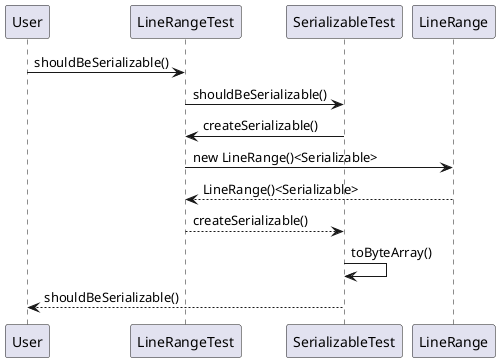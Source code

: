 @startuml

User -> LineRangeTest: shouldBeSerializable()
LineRangeTest -> SerializableTest: shouldBeSerializable()
SerializableTest -> LineRangeTest: createSerializable()
LineRangeTest -> LineRange: new LineRange()<Serializable>
LineRange --> LineRangeTest: LineRange()<Serializable>
LineRangeTest --> SerializableTest: createSerializable()
SerializableTest -> SerializableTest: toByteArray()
SerializableTest --> User: shouldBeSerializable()

@enduml